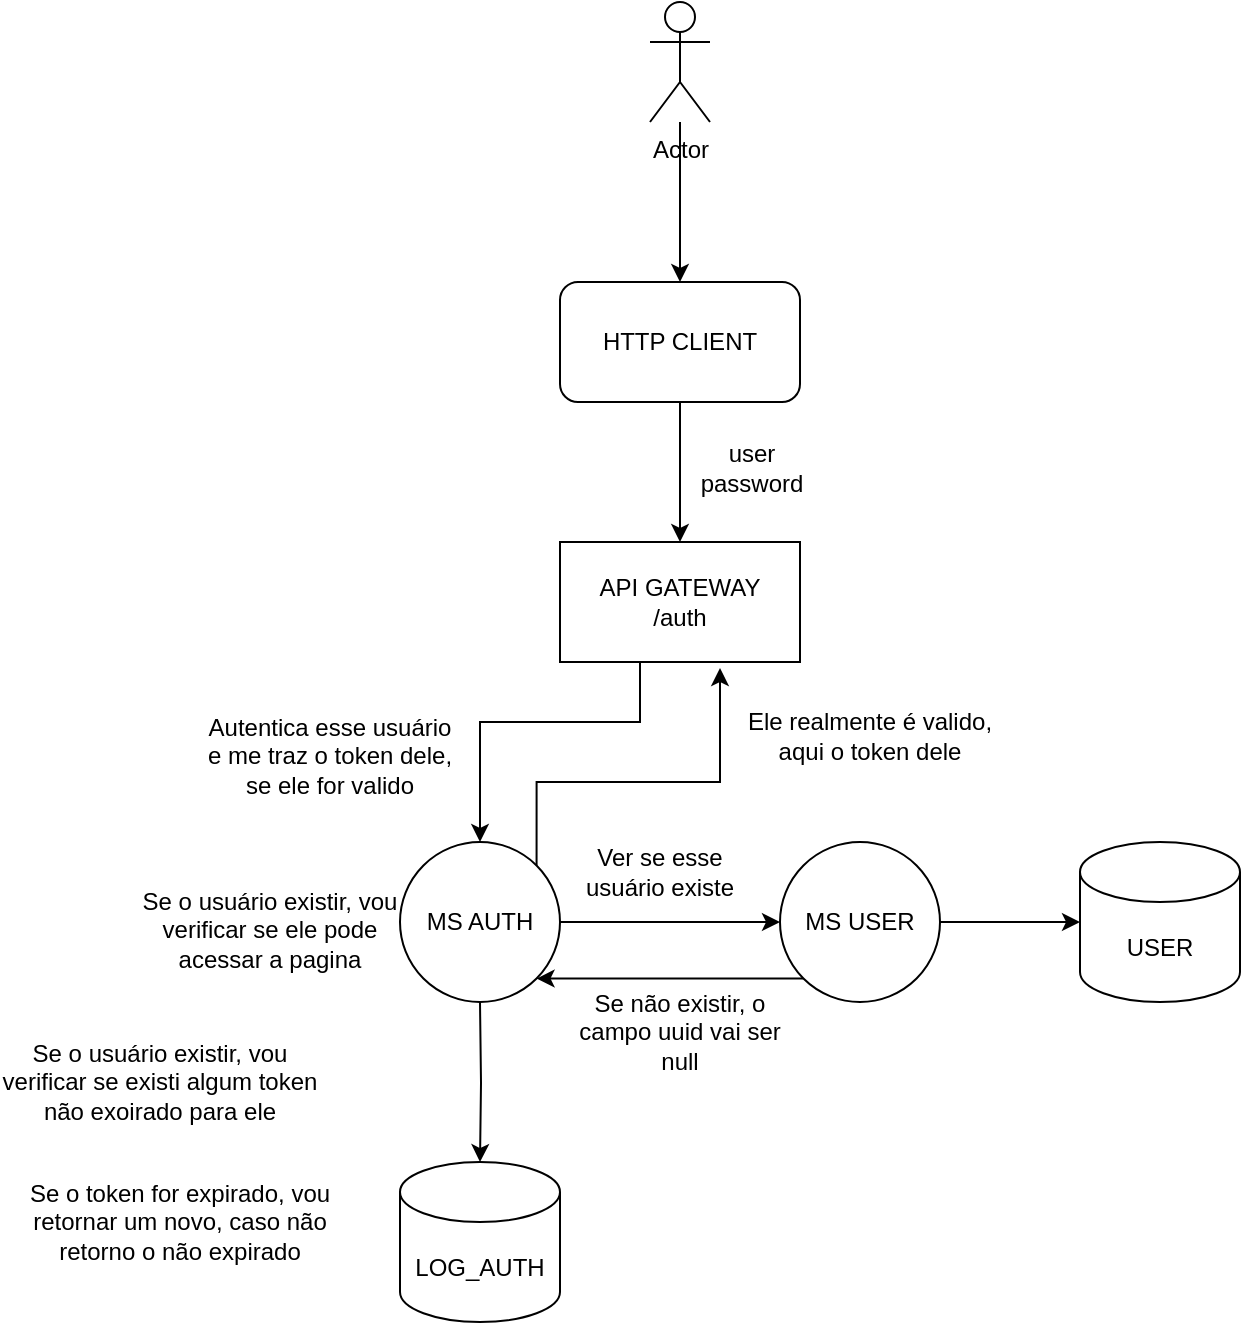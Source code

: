 <mxfile version="14.8.4" type="github">
  <diagram id="kopXYusPR0FX1Asma66k" name="Page-1">
    <mxGraphModel dx="1695" dy="1690" grid="1" gridSize="10" guides="1" tooltips="1" connect="1" arrows="1" fold="1" page="1" pageScale="1" pageWidth="827" pageHeight="1169" math="0" shadow="0">
      <root>
        <mxCell id="0" />
        <mxCell id="1" parent="0" />
        <mxCell id="EK3ewk3_L4ycPEfLtRrC-9" style="edgeStyle=orthogonalEdgeStyle;rounded=0;orthogonalLoop=1;jettySize=auto;html=1;entryX=0.5;entryY=0;entryDx=0;entryDy=0;" edge="1" parent="1" source="EK3ewk3_L4ycPEfLtRrC-1" target="EK3ewk3_L4ycPEfLtRrC-2">
          <mxGeometry relative="1" as="geometry" />
        </mxCell>
        <mxCell id="EK3ewk3_L4ycPEfLtRrC-1" value="HTTP CLIENT" style="rounded=1;whiteSpace=wrap;html=1;" vertex="1" parent="1">
          <mxGeometry x="210" y="40" width="120" height="60" as="geometry" />
        </mxCell>
        <mxCell id="EK3ewk3_L4ycPEfLtRrC-10" style="edgeStyle=orthogonalEdgeStyle;rounded=0;orthogonalLoop=1;jettySize=auto;html=1;entryX=0.5;entryY=0;entryDx=0;entryDy=0;" edge="1" parent="1" source="EK3ewk3_L4ycPEfLtRrC-2" target="EK3ewk3_L4ycPEfLtRrC-3">
          <mxGeometry relative="1" as="geometry">
            <mxPoint x="170" y="310" as="targetPoint" />
            <Array as="points">
              <mxPoint x="250" y="260" />
              <mxPoint x="170" y="260" />
            </Array>
          </mxGeometry>
        </mxCell>
        <mxCell id="EK3ewk3_L4ycPEfLtRrC-2" value="API GATEWAY&lt;br&gt;/auth" style="rounded=0;whiteSpace=wrap;html=1;" vertex="1" parent="1">
          <mxGeometry x="210" y="170" width="120" height="60" as="geometry" />
        </mxCell>
        <mxCell id="EK3ewk3_L4ycPEfLtRrC-14" style="edgeStyle=orthogonalEdgeStyle;rounded=0;orthogonalLoop=1;jettySize=auto;html=1;exitX=1;exitY=0.5;exitDx=0;exitDy=0;entryX=0;entryY=0.5;entryDx=0;entryDy=0;" edge="1" parent="1" source="EK3ewk3_L4ycPEfLtRrC-3" target="EK3ewk3_L4ycPEfLtRrC-4">
          <mxGeometry relative="1" as="geometry" />
        </mxCell>
        <mxCell id="EK3ewk3_L4ycPEfLtRrC-21" style="edgeStyle=orthogonalEdgeStyle;rounded=0;orthogonalLoop=1;jettySize=auto;html=1;exitX=1;exitY=0;exitDx=0;exitDy=0;" edge="1" parent="1" source="EK3ewk3_L4ycPEfLtRrC-3">
          <mxGeometry relative="1" as="geometry">
            <mxPoint x="290" y="233" as="targetPoint" />
            <Array as="points">
              <mxPoint x="198" y="290" />
              <mxPoint x="290" y="290" />
              <mxPoint x="290" y="233" />
            </Array>
          </mxGeometry>
        </mxCell>
        <mxCell id="EK3ewk3_L4ycPEfLtRrC-3" value="MS AUTH" style="ellipse;whiteSpace=wrap;html=1;aspect=fixed;" vertex="1" parent="1">
          <mxGeometry x="130" y="320" width="80" height="80" as="geometry" />
        </mxCell>
        <mxCell id="EK3ewk3_L4ycPEfLtRrC-16" style="edgeStyle=orthogonalEdgeStyle;rounded=0;orthogonalLoop=1;jettySize=auto;html=1;exitX=1;exitY=0.5;exitDx=0;exitDy=0;" edge="1" parent="1" source="EK3ewk3_L4ycPEfLtRrC-4" target="EK3ewk3_L4ycPEfLtRrC-5">
          <mxGeometry relative="1" as="geometry" />
        </mxCell>
        <mxCell id="EK3ewk3_L4ycPEfLtRrC-17" style="edgeStyle=orthogonalEdgeStyle;rounded=0;orthogonalLoop=1;jettySize=auto;html=1;exitX=0;exitY=1;exitDx=0;exitDy=0;entryX=1;entryY=1;entryDx=0;entryDy=0;" edge="1" parent="1" source="EK3ewk3_L4ycPEfLtRrC-4" target="EK3ewk3_L4ycPEfLtRrC-3">
          <mxGeometry relative="1" as="geometry" />
        </mxCell>
        <mxCell id="EK3ewk3_L4ycPEfLtRrC-4" value="MS USER" style="ellipse;whiteSpace=wrap;html=1;aspect=fixed;" vertex="1" parent="1">
          <mxGeometry x="320" y="320" width="80" height="80" as="geometry" />
        </mxCell>
        <mxCell id="EK3ewk3_L4ycPEfLtRrC-5" value="USER" style="shape=cylinder3;whiteSpace=wrap;html=1;boundedLbl=1;backgroundOutline=1;size=15;" vertex="1" parent="1">
          <mxGeometry x="470" y="320" width="80" height="80" as="geometry" />
        </mxCell>
        <mxCell id="EK3ewk3_L4ycPEfLtRrC-6" value="LOG_AUTH" style="shape=cylinder3;whiteSpace=wrap;html=1;boundedLbl=1;backgroundOutline=1;size=15;" vertex="1" parent="1">
          <mxGeometry x="130" y="480" width="80" height="80" as="geometry" />
        </mxCell>
        <mxCell id="EK3ewk3_L4ycPEfLtRrC-8" style="edgeStyle=orthogonalEdgeStyle;rounded=0;orthogonalLoop=1;jettySize=auto;html=1;entryX=0.5;entryY=0;entryDx=0;entryDy=0;" edge="1" parent="1" source="EK3ewk3_L4ycPEfLtRrC-7" target="EK3ewk3_L4ycPEfLtRrC-1">
          <mxGeometry relative="1" as="geometry" />
        </mxCell>
        <mxCell id="EK3ewk3_L4ycPEfLtRrC-7" value="Actor" style="shape=umlActor;verticalLabelPosition=bottom;verticalAlign=top;html=1;outlineConnect=0;" vertex="1" parent="1">
          <mxGeometry x="255" y="-100" width="30" height="60" as="geometry" />
        </mxCell>
        <mxCell id="EK3ewk3_L4ycPEfLtRrC-13" value="Autentica esse usuário e me traz o token dele, se ele for valido" style="text;html=1;strokeColor=none;fillColor=none;align=center;verticalAlign=middle;whiteSpace=wrap;rounded=0;" vertex="1" parent="1">
          <mxGeometry x="30" y="250" width="130" height="53" as="geometry" />
        </mxCell>
        <mxCell id="EK3ewk3_L4ycPEfLtRrC-15" value="Ver se esse usuário existe" style="text;html=1;strokeColor=none;fillColor=none;align=center;verticalAlign=middle;whiteSpace=wrap;rounded=0;" vertex="1" parent="1">
          <mxGeometry x="220" y="320" width="80" height="30" as="geometry" />
        </mxCell>
        <mxCell id="EK3ewk3_L4ycPEfLtRrC-19" style="edgeStyle=orthogonalEdgeStyle;rounded=0;orthogonalLoop=1;jettySize=auto;html=1;" edge="1" parent="1" target="EK3ewk3_L4ycPEfLtRrC-6">
          <mxGeometry relative="1" as="geometry">
            <mxPoint x="170" y="400" as="sourcePoint" />
          </mxGeometry>
        </mxCell>
        <mxCell id="EK3ewk3_L4ycPEfLtRrC-18" value="Se não existir, o campo uuid vai ser null" style="text;html=1;strokeColor=none;fillColor=none;align=center;verticalAlign=middle;whiteSpace=wrap;rounded=0;" vertex="1" parent="1">
          <mxGeometry x="210" y="390" width="120" height="50" as="geometry" />
        </mxCell>
        <mxCell id="EK3ewk3_L4ycPEfLtRrC-20" value="Se o usuário existir, vou verificar se ele pode acessar a pagina" style="text;html=1;strokeColor=none;fillColor=none;align=center;verticalAlign=middle;whiteSpace=wrap;rounded=0;" vertex="1" parent="1">
          <mxGeometry y="337" width="130" height="53" as="geometry" />
        </mxCell>
        <mxCell id="EK3ewk3_L4ycPEfLtRrC-22" value="Ele realmente é valido, aqui o token dele" style="text;html=1;strokeColor=none;fillColor=none;align=center;verticalAlign=middle;whiteSpace=wrap;rounded=0;" vertex="1" parent="1">
          <mxGeometry x="300" y="240" width="130" height="53" as="geometry" />
        </mxCell>
        <mxCell id="EK3ewk3_L4ycPEfLtRrC-23" value="Se o usuário existir, vou verificar se existi algum token não exoirado para ele" style="text;html=1;strokeColor=none;fillColor=none;align=center;verticalAlign=middle;whiteSpace=wrap;rounded=0;" vertex="1" parent="1">
          <mxGeometry x="-70" y="410" width="160" height="60" as="geometry" />
        </mxCell>
        <mxCell id="EK3ewk3_L4ycPEfLtRrC-24" value="Se o token for expirado, vou retornar um novo, caso não retorno o não expirado" style="text;html=1;strokeColor=none;fillColor=none;align=center;verticalAlign=middle;whiteSpace=wrap;rounded=0;" vertex="1" parent="1">
          <mxGeometry x="-60" y="480" width="160" height="60" as="geometry" />
        </mxCell>
        <mxCell id="EK3ewk3_L4ycPEfLtRrC-25" value="user&lt;br&gt;password" style="text;html=1;strokeColor=none;fillColor=none;align=center;verticalAlign=middle;whiteSpace=wrap;rounded=0;" vertex="1" parent="1">
          <mxGeometry x="271" y="113" width="70" height="40" as="geometry" />
        </mxCell>
      </root>
    </mxGraphModel>
  </diagram>
</mxfile>
